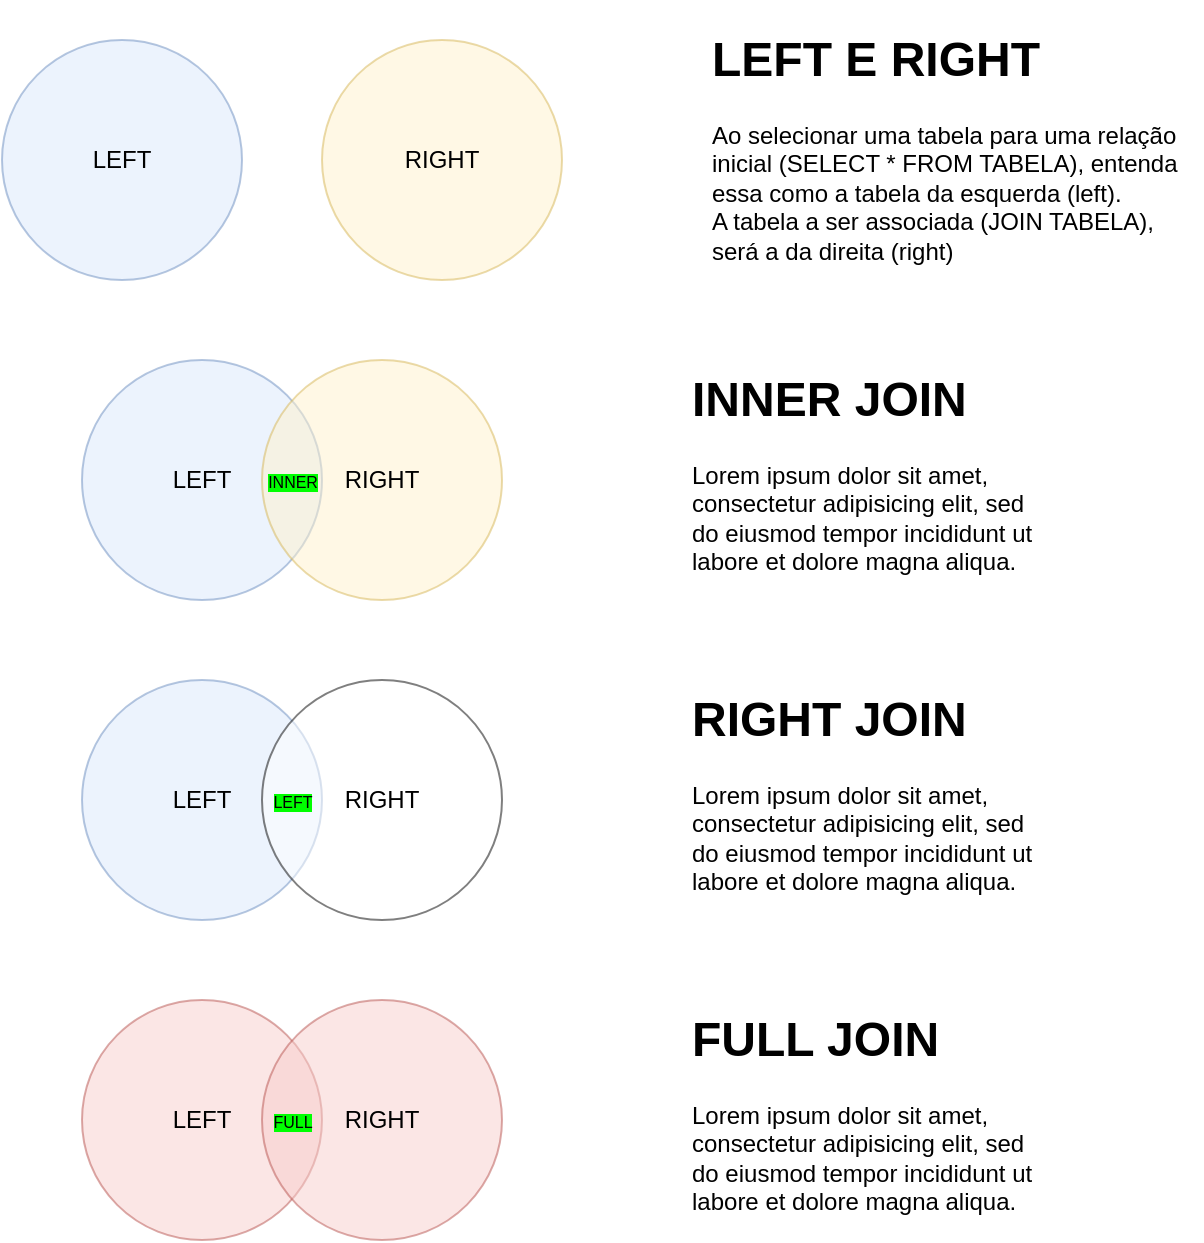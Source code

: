 <mxfile>
    <diagram name="Página-1" id="0AZLx7lfqz-vYnRKq3Ob">
        <mxGraphModel dx="337" dy="225" grid="1" gridSize="10" guides="1" tooltips="1" connect="1" arrows="1" fold="1" page="1" pageScale="1" pageWidth="827" pageHeight="1169" math="0" shadow="0">
            <root>
                <mxCell id="0"/>
                <mxCell id="1" parent="0"/>
                <mxCell id="w_QTJEAvzbbhJ3lSh7R2-1" value="LEFT" style="ellipse;whiteSpace=wrap;html=1;aspect=fixed;fillColor=#dae8fc;strokeColor=#6c8ebf;opacity=50;" parent="1" vertex="1">
                    <mxGeometry x="60" y="40" width="120" height="120" as="geometry"/>
                </mxCell>
                <mxCell id="w_QTJEAvzbbhJ3lSh7R2-2" value="RIGHT" style="ellipse;whiteSpace=wrap;html=1;aspect=fixed;fillColor=#fff2cc;strokeColor=#d6b656;opacity=50;" parent="1" vertex="1">
                    <mxGeometry x="220" y="40" width="120" height="120" as="geometry"/>
                </mxCell>
                <mxCell id="w_QTJEAvzbbhJ3lSh7R2-3" value="&lt;h1&gt;LEFT E RIGHT&lt;/h1&gt;&lt;p&gt;Ao selecionar uma tabela para uma relação inicial (SELECT * FROM TABELA), entenda essa como a tabela da esquerda (left).&lt;br&gt;A tabela a ser associada (JOIN TABELA), será a da direita (right)&lt;/p&gt;" style="text;html=1;spacing=5;spacingTop=-20;whiteSpace=wrap;overflow=hidden;rounded=0;" parent="1" vertex="1">
                    <mxGeometry x="410" y="30" width="250" height="140" as="geometry"/>
                </mxCell>
                <mxCell id="w_QTJEAvzbbhJ3lSh7R2-4" value="LEFT" style="ellipse;whiteSpace=wrap;html=1;aspect=fixed;fillColor=#dae8fc;strokeColor=#6c8ebf;opacity=50;" parent="1" vertex="1">
                    <mxGeometry x="100" y="200" width="120" height="120" as="geometry"/>
                </mxCell>
                <mxCell id="w_QTJEAvzbbhJ3lSh7R2-5" value="RIGHT" style="ellipse;whiteSpace=wrap;html=1;aspect=fixed;fillColor=#fff2cc;strokeColor=#d6b656;opacity=50;" parent="1" vertex="1">
                    <mxGeometry x="190" y="200" width="120" height="120" as="geometry"/>
                </mxCell>
                <mxCell id="w_QTJEAvzbbhJ3lSh7R2-6" value="&lt;font style=&quot;font-size: 8px; background-color: rgb(0, 255, 0);&quot;&gt;INNER&lt;/font&gt;" style="text;html=1;align=center;verticalAlign=middle;resizable=0;points=[];autosize=1;strokeColor=none;fillColor=none;" parent="1" vertex="1">
                    <mxGeometry x="180" y="245" width="50" height="30" as="geometry"/>
                </mxCell>
                <mxCell id="w_QTJEAvzbbhJ3lSh7R2-7" value="&lt;h1&gt;INNER JOIN&lt;/h1&gt;&lt;p&gt;Lorem ipsum dolor sit amet, consectetur adipisicing elit, sed do eiusmod tempor incididunt ut labore et dolore magna aliqua.&lt;/p&gt;" style="text;html=1;spacing=5;spacingTop=-20;whiteSpace=wrap;overflow=hidden;rounded=0;" parent="1" vertex="1">
                    <mxGeometry x="400" y="200" width="190" height="120" as="geometry"/>
                </mxCell>
                <mxCell id="w_QTJEAvzbbhJ3lSh7R2-9" value="LEFT" style="ellipse;whiteSpace=wrap;html=1;aspect=fixed;fillColor=#dae8fc;strokeColor=#6c8ebf;opacity=50;" vertex="1" parent="1">
                    <mxGeometry x="100" y="360" width="120" height="120" as="geometry"/>
                </mxCell>
                <mxCell id="w_QTJEAvzbbhJ3lSh7R2-10" value="RIGHT" style="ellipse;whiteSpace=wrap;html=1;aspect=fixed;opacity=50;" vertex="1" parent="1">
                    <mxGeometry x="190" y="360" width="120" height="120" as="geometry"/>
                </mxCell>
                <mxCell id="w_QTJEAvzbbhJ3lSh7R2-11" value="&lt;span style=&quot;font-size: 8px; background-color: rgb(0, 255, 0);&quot;&gt;LEFT&lt;/span&gt;" style="text;html=1;align=center;verticalAlign=middle;resizable=0;points=[];autosize=1;strokeColor=none;fillColor=none;" vertex="1" parent="1">
                    <mxGeometry x="185" y="405" width="40" height="30" as="geometry"/>
                </mxCell>
                <mxCell id="w_QTJEAvzbbhJ3lSh7R2-12" value="&lt;h1&gt;RIGHT JOIN&lt;/h1&gt;&lt;p&gt;Lorem ipsum dolor sit amet, consectetur adipisicing elit, sed do eiusmod tempor incididunt ut labore et dolore magna aliqua.&lt;/p&gt;" style="text;html=1;spacing=5;spacingTop=-20;whiteSpace=wrap;overflow=hidden;rounded=0;" vertex="1" parent="1">
                    <mxGeometry x="400" y="360" width="190" height="120" as="geometry"/>
                </mxCell>
                <mxCell id="w_QTJEAvzbbhJ3lSh7R2-13" value="LEFT" style="ellipse;whiteSpace=wrap;html=1;aspect=fixed;opacity=50;fillColor=#f8cecc;strokeColor=#b85450;" vertex="1" parent="1">
                    <mxGeometry x="100" y="520" width="120" height="120" as="geometry"/>
                </mxCell>
                <mxCell id="w_QTJEAvzbbhJ3lSh7R2-14" value="RIGHT" style="ellipse;whiteSpace=wrap;html=1;aspect=fixed;opacity=50;fillColor=#f8cecc;strokeColor=#b85450;" vertex="1" parent="1">
                    <mxGeometry x="190" y="520" width="120" height="120" as="geometry"/>
                </mxCell>
                <mxCell id="w_QTJEAvzbbhJ3lSh7R2-15" value="&lt;span style=&quot;font-size: 8px; background-color: rgb(0, 255, 0);&quot;&gt;FULL&lt;/span&gt;" style="text;html=1;align=center;verticalAlign=middle;resizable=0;points=[];autosize=1;strokeColor=none;fillColor=none;" vertex="1" parent="1">
                    <mxGeometry x="185" y="565" width="40" height="30" as="geometry"/>
                </mxCell>
                <mxCell id="w_QTJEAvzbbhJ3lSh7R2-16" value="&lt;h1&gt;FULL JOIN&lt;/h1&gt;&lt;p&gt;Lorem ipsum dolor sit amet, consectetur adipisicing elit, sed do eiusmod tempor incididunt ut labore et dolore magna aliqua.&lt;/p&gt;" style="text;html=1;spacing=5;spacingTop=-20;whiteSpace=wrap;overflow=hidden;rounded=0;" vertex="1" parent="1">
                    <mxGeometry x="400" y="520" width="190" height="120" as="geometry"/>
                </mxCell>
            </root>
        </mxGraphModel>
    </diagram>
</mxfile>